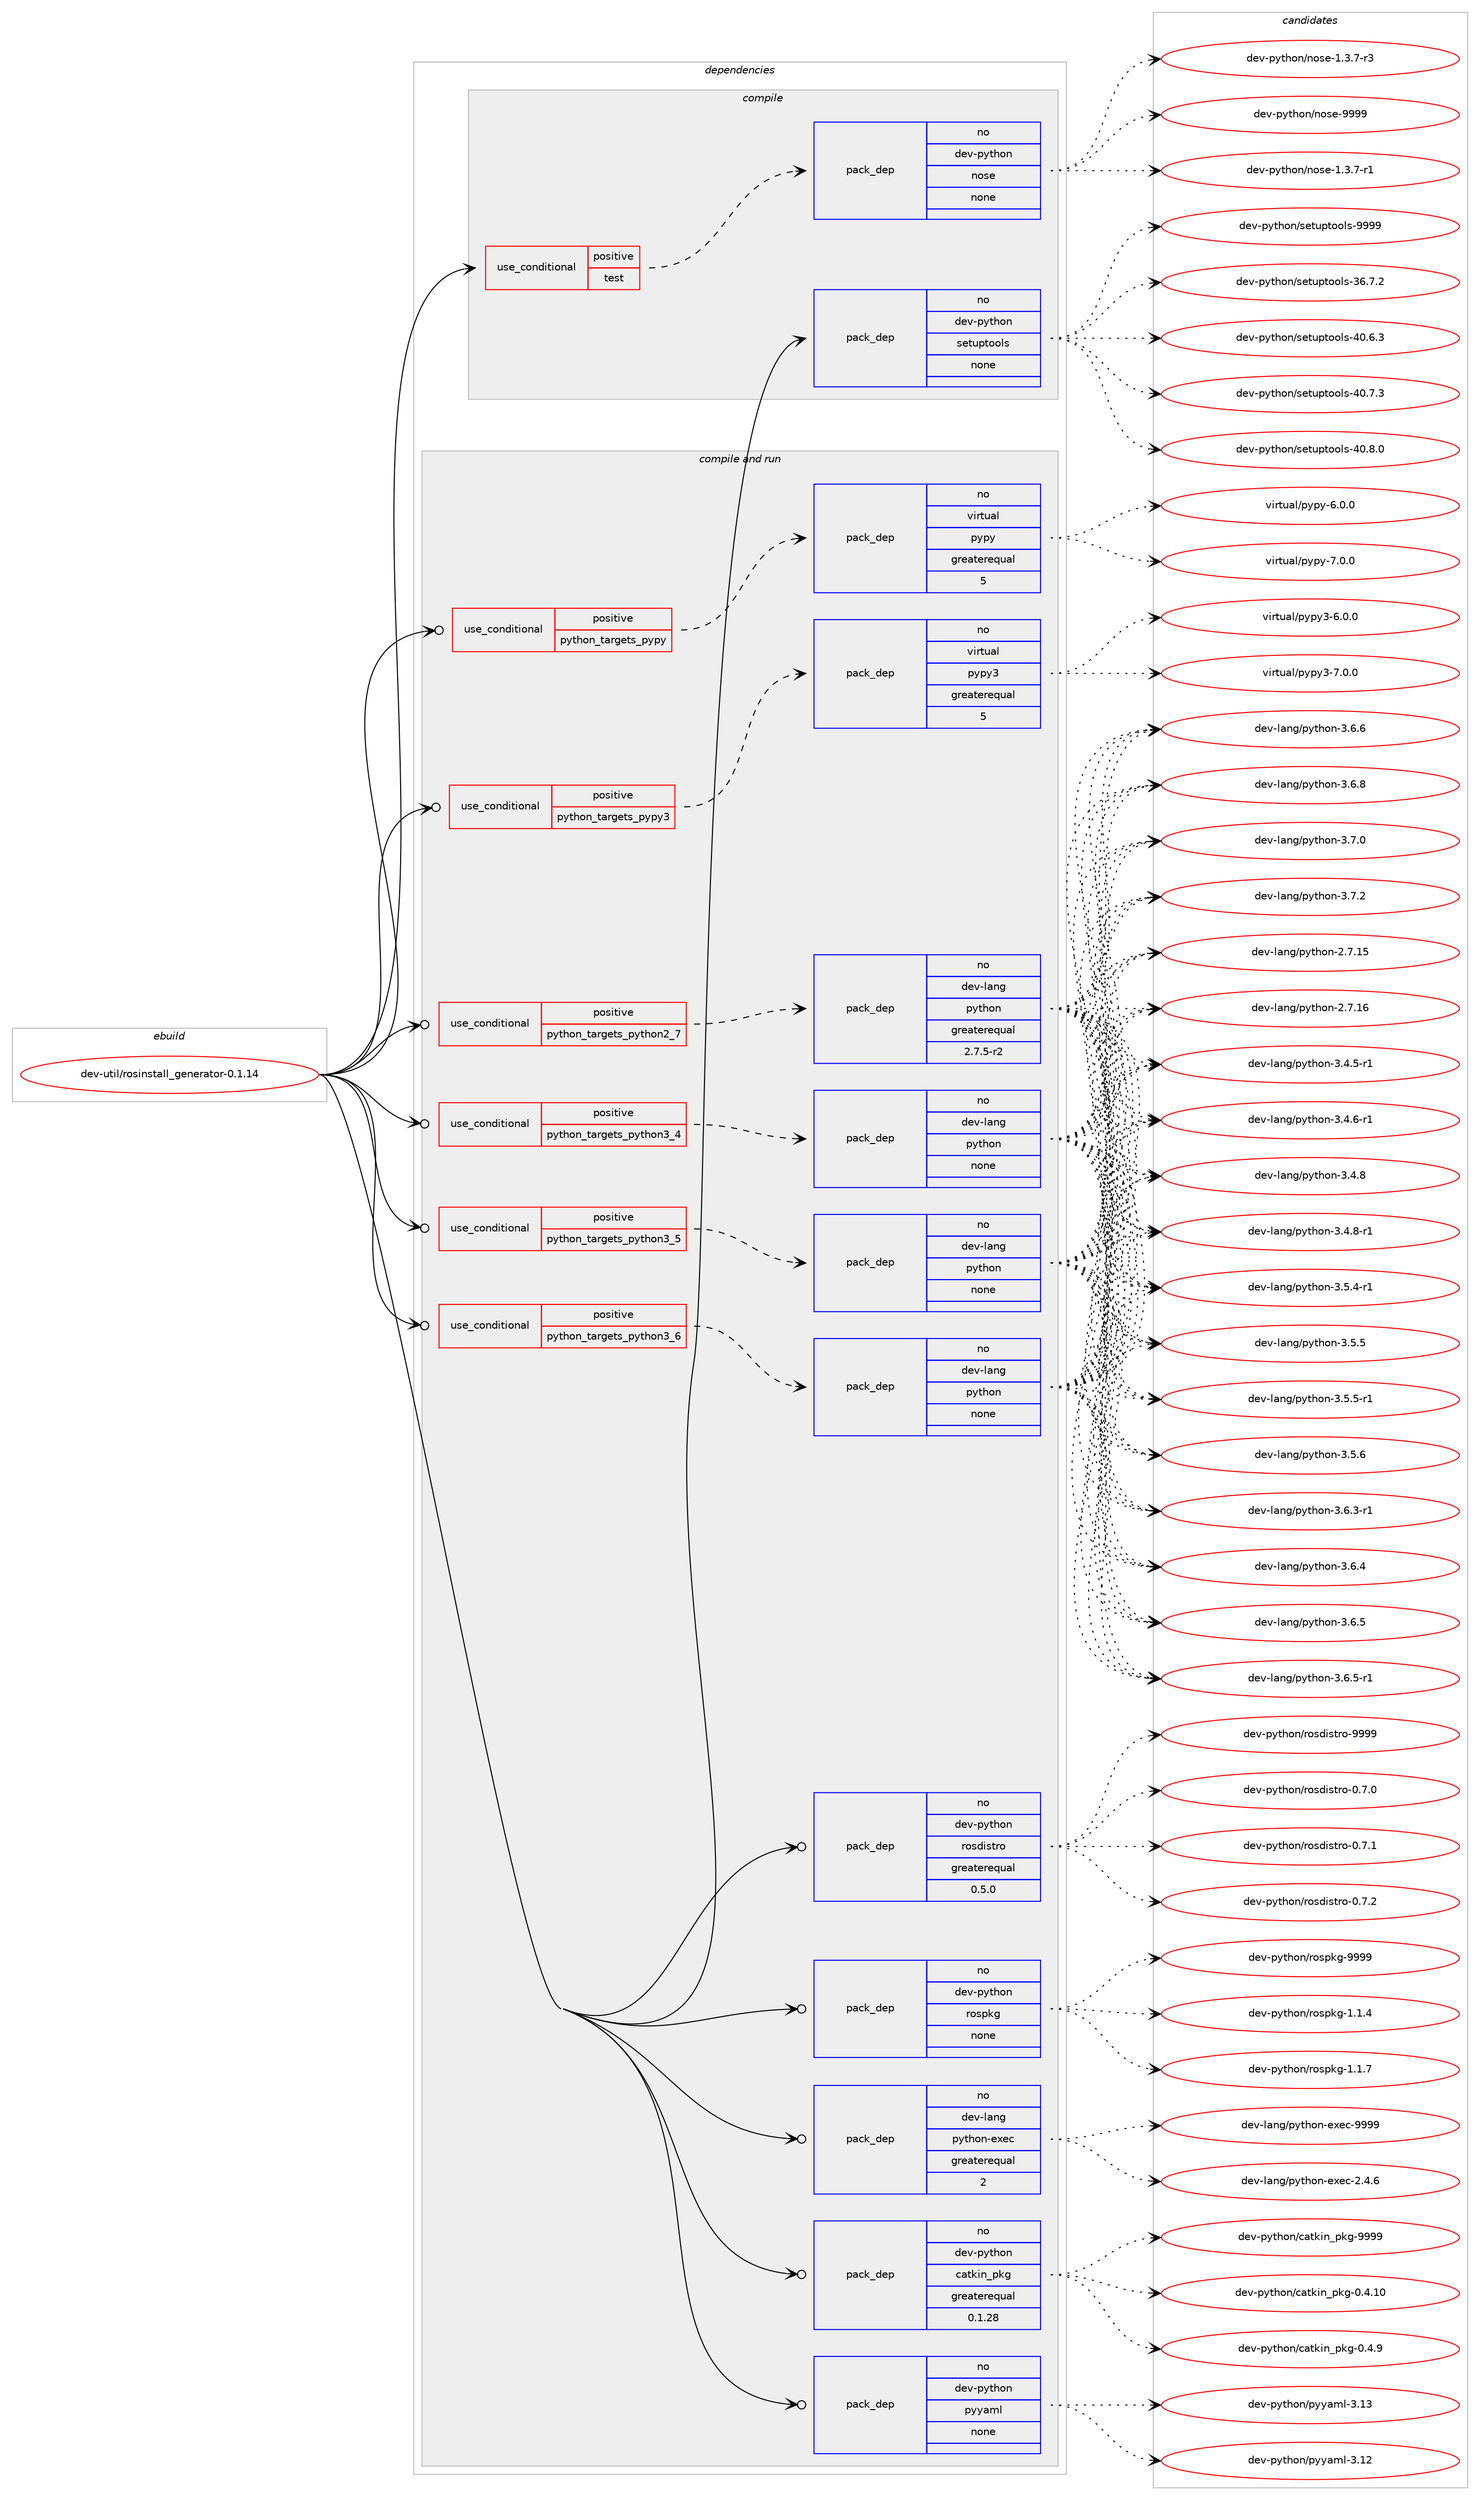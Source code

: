 digraph prolog {

# *************
# Graph options
# *************

newrank=true;
concentrate=true;
compound=true;
graph [rankdir=LR,fontname=Helvetica,fontsize=10,ranksep=1.5];#, ranksep=2.5, nodesep=0.2];
edge  [arrowhead=vee];
node  [fontname=Helvetica,fontsize=10];

# **********
# The ebuild
# **********

subgraph cluster_leftcol {
color=gray;
rank=same;
label=<<i>ebuild</i>>;
id [label="dev-util/rosinstall_generator-0.1.14", color=red, width=4, href="../dev-util/rosinstall_generator-0.1.14.svg"];
}

# ****************
# The dependencies
# ****************

subgraph cluster_midcol {
color=gray;
label=<<i>dependencies</i>>;
subgraph cluster_compile {
fillcolor="#eeeeee";
style=filled;
label=<<i>compile</i>>;
subgraph cond425002 {
dependency1548806 [label=<<TABLE BORDER="0" CELLBORDER="1" CELLSPACING="0" CELLPADDING="4"><TR><TD ROWSPAN="3" CELLPADDING="10">use_conditional</TD></TR><TR><TD>positive</TD></TR><TR><TD>test</TD></TR></TABLE>>, shape=none, color=red];
subgraph pack1100097 {
dependency1548807 [label=<<TABLE BORDER="0" CELLBORDER="1" CELLSPACING="0" CELLPADDING="4" WIDTH="220"><TR><TD ROWSPAN="6" CELLPADDING="30">pack_dep</TD></TR><TR><TD WIDTH="110">no</TD></TR><TR><TD>dev-python</TD></TR><TR><TD>nose</TD></TR><TR><TD>none</TD></TR><TR><TD></TD></TR></TABLE>>, shape=none, color=blue];
}
dependency1548806:e -> dependency1548807:w [weight=20,style="dashed",arrowhead="vee"];
}
id:e -> dependency1548806:w [weight=20,style="solid",arrowhead="vee"];
subgraph pack1100098 {
dependency1548808 [label=<<TABLE BORDER="0" CELLBORDER="1" CELLSPACING="0" CELLPADDING="4" WIDTH="220"><TR><TD ROWSPAN="6" CELLPADDING="30">pack_dep</TD></TR><TR><TD WIDTH="110">no</TD></TR><TR><TD>dev-python</TD></TR><TR><TD>setuptools</TD></TR><TR><TD>none</TD></TR><TR><TD></TD></TR></TABLE>>, shape=none, color=blue];
}
id:e -> dependency1548808:w [weight=20,style="solid",arrowhead="vee"];
}
subgraph cluster_compileandrun {
fillcolor="#eeeeee";
style=filled;
label=<<i>compile and run</i>>;
subgraph cond425003 {
dependency1548809 [label=<<TABLE BORDER="0" CELLBORDER="1" CELLSPACING="0" CELLPADDING="4"><TR><TD ROWSPAN="3" CELLPADDING="10">use_conditional</TD></TR><TR><TD>positive</TD></TR><TR><TD>python_targets_pypy</TD></TR></TABLE>>, shape=none, color=red];
subgraph pack1100099 {
dependency1548810 [label=<<TABLE BORDER="0" CELLBORDER="1" CELLSPACING="0" CELLPADDING="4" WIDTH="220"><TR><TD ROWSPAN="6" CELLPADDING="30">pack_dep</TD></TR><TR><TD WIDTH="110">no</TD></TR><TR><TD>virtual</TD></TR><TR><TD>pypy</TD></TR><TR><TD>greaterequal</TD></TR><TR><TD>5</TD></TR></TABLE>>, shape=none, color=blue];
}
dependency1548809:e -> dependency1548810:w [weight=20,style="dashed",arrowhead="vee"];
}
id:e -> dependency1548809:w [weight=20,style="solid",arrowhead="odotvee"];
subgraph cond425004 {
dependency1548811 [label=<<TABLE BORDER="0" CELLBORDER="1" CELLSPACING="0" CELLPADDING="4"><TR><TD ROWSPAN="3" CELLPADDING="10">use_conditional</TD></TR><TR><TD>positive</TD></TR><TR><TD>python_targets_pypy3</TD></TR></TABLE>>, shape=none, color=red];
subgraph pack1100100 {
dependency1548812 [label=<<TABLE BORDER="0" CELLBORDER="1" CELLSPACING="0" CELLPADDING="4" WIDTH="220"><TR><TD ROWSPAN="6" CELLPADDING="30">pack_dep</TD></TR><TR><TD WIDTH="110">no</TD></TR><TR><TD>virtual</TD></TR><TR><TD>pypy3</TD></TR><TR><TD>greaterequal</TD></TR><TR><TD>5</TD></TR></TABLE>>, shape=none, color=blue];
}
dependency1548811:e -> dependency1548812:w [weight=20,style="dashed",arrowhead="vee"];
}
id:e -> dependency1548811:w [weight=20,style="solid",arrowhead="odotvee"];
subgraph cond425005 {
dependency1548813 [label=<<TABLE BORDER="0" CELLBORDER="1" CELLSPACING="0" CELLPADDING="4"><TR><TD ROWSPAN="3" CELLPADDING="10">use_conditional</TD></TR><TR><TD>positive</TD></TR><TR><TD>python_targets_python2_7</TD></TR></TABLE>>, shape=none, color=red];
subgraph pack1100101 {
dependency1548814 [label=<<TABLE BORDER="0" CELLBORDER="1" CELLSPACING="0" CELLPADDING="4" WIDTH="220"><TR><TD ROWSPAN="6" CELLPADDING="30">pack_dep</TD></TR><TR><TD WIDTH="110">no</TD></TR><TR><TD>dev-lang</TD></TR><TR><TD>python</TD></TR><TR><TD>greaterequal</TD></TR><TR><TD>2.7.5-r2</TD></TR></TABLE>>, shape=none, color=blue];
}
dependency1548813:e -> dependency1548814:w [weight=20,style="dashed",arrowhead="vee"];
}
id:e -> dependency1548813:w [weight=20,style="solid",arrowhead="odotvee"];
subgraph cond425006 {
dependency1548815 [label=<<TABLE BORDER="0" CELLBORDER="1" CELLSPACING="0" CELLPADDING="4"><TR><TD ROWSPAN="3" CELLPADDING="10">use_conditional</TD></TR><TR><TD>positive</TD></TR><TR><TD>python_targets_python3_4</TD></TR></TABLE>>, shape=none, color=red];
subgraph pack1100102 {
dependency1548816 [label=<<TABLE BORDER="0" CELLBORDER="1" CELLSPACING="0" CELLPADDING="4" WIDTH="220"><TR><TD ROWSPAN="6" CELLPADDING="30">pack_dep</TD></TR><TR><TD WIDTH="110">no</TD></TR><TR><TD>dev-lang</TD></TR><TR><TD>python</TD></TR><TR><TD>none</TD></TR><TR><TD></TD></TR></TABLE>>, shape=none, color=blue];
}
dependency1548815:e -> dependency1548816:w [weight=20,style="dashed",arrowhead="vee"];
}
id:e -> dependency1548815:w [weight=20,style="solid",arrowhead="odotvee"];
subgraph cond425007 {
dependency1548817 [label=<<TABLE BORDER="0" CELLBORDER="1" CELLSPACING="0" CELLPADDING="4"><TR><TD ROWSPAN="3" CELLPADDING="10">use_conditional</TD></TR><TR><TD>positive</TD></TR><TR><TD>python_targets_python3_5</TD></TR></TABLE>>, shape=none, color=red];
subgraph pack1100103 {
dependency1548818 [label=<<TABLE BORDER="0" CELLBORDER="1" CELLSPACING="0" CELLPADDING="4" WIDTH="220"><TR><TD ROWSPAN="6" CELLPADDING="30">pack_dep</TD></TR><TR><TD WIDTH="110">no</TD></TR><TR><TD>dev-lang</TD></TR><TR><TD>python</TD></TR><TR><TD>none</TD></TR><TR><TD></TD></TR></TABLE>>, shape=none, color=blue];
}
dependency1548817:e -> dependency1548818:w [weight=20,style="dashed",arrowhead="vee"];
}
id:e -> dependency1548817:w [weight=20,style="solid",arrowhead="odotvee"];
subgraph cond425008 {
dependency1548819 [label=<<TABLE BORDER="0" CELLBORDER="1" CELLSPACING="0" CELLPADDING="4"><TR><TD ROWSPAN="3" CELLPADDING="10">use_conditional</TD></TR><TR><TD>positive</TD></TR><TR><TD>python_targets_python3_6</TD></TR></TABLE>>, shape=none, color=red];
subgraph pack1100104 {
dependency1548820 [label=<<TABLE BORDER="0" CELLBORDER="1" CELLSPACING="0" CELLPADDING="4" WIDTH="220"><TR><TD ROWSPAN="6" CELLPADDING="30">pack_dep</TD></TR><TR><TD WIDTH="110">no</TD></TR><TR><TD>dev-lang</TD></TR><TR><TD>python</TD></TR><TR><TD>none</TD></TR><TR><TD></TD></TR></TABLE>>, shape=none, color=blue];
}
dependency1548819:e -> dependency1548820:w [weight=20,style="dashed",arrowhead="vee"];
}
id:e -> dependency1548819:w [weight=20,style="solid",arrowhead="odotvee"];
subgraph pack1100105 {
dependency1548821 [label=<<TABLE BORDER="0" CELLBORDER="1" CELLSPACING="0" CELLPADDING="4" WIDTH="220"><TR><TD ROWSPAN="6" CELLPADDING="30">pack_dep</TD></TR><TR><TD WIDTH="110">no</TD></TR><TR><TD>dev-lang</TD></TR><TR><TD>python-exec</TD></TR><TR><TD>greaterequal</TD></TR><TR><TD>2</TD></TR></TABLE>>, shape=none, color=blue];
}
id:e -> dependency1548821:w [weight=20,style="solid",arrowhead="odotvee"];
subgraph pack1100106 {
dependency1548822 [label=<<TABLE BORDER="0" CELLBORDER="1" CELLSPACING="0" CELLPADDING="4" WIDTH="220"><TR><TD ROWSPAN="6" CELLPADDING="30">pack_dep</TD></TR><TR><TD WIDTH="110">no</TD></TR><TR><TD>dev-python</TD></TR><TR><TD>catkin_pkg</TD></TR><TR><TD>greaterequal</TD></TR><TR><TD>0.1.28</TD></TR></TABLE>>, shape=none, color=blue];
}
id:e -> dependency1548822:w [weight=20,style="solid",arrowhead="odotvee"];
subgraph pack1100107 {
dependency1548823 [label=<<TABLE BORDER="0" CELLBORDER="1" CELLSPACING="0" CELLPADDING="4" WIDTH="220"><TR><TD ROWSPAN="6" CELLPADDING="30">pack_dep</TD></TR><TR><TD WIDTH="110">no</TD></TR><TR><TD>dev-python</TD></TR><TR><TD>pyyaml</TD></TR><TR><TD>none</TD></TR><TR><TD></TD></TR></TABLE>>, shape=none, color=blue];
}
id:e -> dependency1548823:w [weight=20,style="solid",arrowhead="odotvee"];
subgraph pack1100108 {
dependency1548824 [label=<<TABLE BORDER="0" CELLBORDER="1" CELLSPACING="0" CELLPADDING="4" WIDTH="220"><TR><TD ROWSPAN="6" CELLPADDING="30">pack_dep</TD></TR><TR><TD WIDTH="110">no</TD></TR><TR><TD>dev-python</TD></TR><TR><TD>rosdistro</TD></TR><TR><TD>greaterequal</TD></TR><TR><TD>0.5.0</TD></TR></TABLE>>, shape=none, color=blue];
}
id:e -> dependency1548824:w [weight=20,style="solid",arrowhead="odotvee"];
subgraph pack1100109 {
dependency1548825 [label=<<TABLE BORDER="0" CELLBORDER="1" CELLSPACING="0" CELLPADDING="4" WIDTH="220"><TR><TD ROWSPAN="6" CELLPADDING="30">pack_dep</TD></TR><TR><TD WIDTH="110">no</TD></TR><TR><TD>dev-python</TD></TR><TR><TD>rospkg</TD></TR><TR><TD>none</TD></TR><TR><TD></TD></TR></TABLE>>, shape=none, color=blue];
}
id:e -> dependency1548825:w [weight=20,style="solid",arrowhead="odotvee"];
}
subgraph cluster_run {
fillcolor="#eeeeee";
style=filled;
label=<<i>run</i>>;
}
}

# **************
# The candidates
# **************

subgraph cluster_choices {
rank=same;
color=gray;
label=<<i>candidates</i>>;

subgraph choice1100097 {
color=black;
nodesep=1;
choice10010111845112121116104111110471101111151014549465146554511449 [label="dev-python/nose-1.3.7-r1", color=red, width=4,href="../dev-python/nose-1.3.7-r1.svg"];
choice10010111845112121116104111110471101111151014549465146554511451 [label="dev-python/nose-1.3.7-r3", color=red, width=4,href="../dev-python/nose-1.3.7-r3.svg"];
choice10010111845112121116104111110471101111151014557575757 [label="dev-python/nose-9999", color=red, width=4,href="../dev-python/nose-9999.svg"];
dependency1548807:e -> choice10010111845112121116104111110471101111151014549465146554511449:w [style=dotted,weight="100"];
dependency1548807:e -> choice10010111845112121116104111110471101111151014549465146554511451:w [style=dotted,weight="100"];
dependency1548807:e -> choice10010111845112121116104111110471101111151014557575757:w [style=dotted,weight="100"];
}
subgraph choice1100098 {
color=black;
nodesep=1;
choice100101118451121211161041111104711510111611711211611111110811545515446554650 [label="dev-python/setuptools-36.7.2", color=red, width=4,href="../dev-python/setuptools-36.7.2.svg"];
choice100101118451121211161041111104711510111611711211611111110811545524846544651 [label="dev-python/setuptools-40.6.3", color=red, width=4,href="../dev-python/setuptools-40.6.3.svg"];
choice100101118451121211161041111104711510111611711211611111110811545524846554651 [label="dev-python/setuptools-40.7.3", color=red, width=4,href="../dev-python/setuptools-40.7.3.svg"];
choice100101118451121211161041111104711510111611711211611111110811545524846564648 [label="dev-python/setuptools-40.8.0", color=red, width=4,href="../dev-python/setuptools-40.8.0.svg"];
choice10010111845112121116104111110471151011161171121161111111081154557575757 [label="dev-python/setuptools-9999", color=red, width=4,href="../dev-python/setuptools-9999.svg"];
dependency1548808:e -> choice100101118451121211161041111104711510111611711211611111110811545515446554650:w [style=dotted,weight="100"];
dependency1548808:e -> choice100101118451121211161041111104711510111611711211611111110811545524846544651:w [style=dotted,weight="100"];
dependency1548808:e -> choice100101118451121211161041111104711510111611711211611111110811545524846554651:w [style=dotted,weight="100"];
dependency1548808:e -> choice100101118451121211161041111104711510111611711211611111110811545524846564648:w [style=dotted,weight="100"];
dependency1548808:e -> choice10010111845112121116104111110471151011161171121161111111081154557575757:w [style=dotted,weight="100"];
}
subgraph choice1100099 {
color=black;
nodesep=1;
choice1181051141161179710847112121112121455446484648 [label="virtual/pypy-6.0.0", color=red, width=4,href="../virtual/pypy-6.0.0.svg"];
choice1181051141161179710847112121112121455546484648 [label="virtual/pypy-7.0.0", color=red, width=4,href="../virtual/pypy-7.0.0.svg"];
dependency1548810:e -> choice1181051141161179710847112121112121455446484648:w [style=dotted,weight="100"];
dependency1548810:e -> choice1181051141161179710847112121112121455546484648:w [style=dotted,weight="100"];
}
subgraph choice1100100 {
color=black;
nodesep=1;
choice118105114116117971084711212111212151455446484648 [label="virtual/pypy3-6.0.0", color=red, width=4,href="../virtual/pypy3-6.0.0.svg"];
choice118105114116117971084711212111212151455546484648 [label="virtual/pypy3-7.0.0", color=red, width=4,href="../virtual/pypy3-7.0.0.svg"];
dependency1548812:e -> choice118105114116117971084711212111212151455446484648:w [style=dotted,weight="100"];
dependency1548812:e -> choice118105114116117971084711212111212151455546484648:w [style=dotted,weight="100"];
}
subgraph choice1100101 {
color=black;
nodesep=1;
choice10010111845108971101034711212111610411111045504655464953 [label="dev-lang/python-2.7.15", color=red, width=4,href="../dev-lang/python-2.7.15.svg"];
choice10010111845108971101034711212111610411111045504655464954 [label="dev-lang/python-2.7.16", color=red, width=4,href="../dev-lang/python-2.7.16.svg"];
choice1001011184510897110103471121211161041111104551465246534511449 [label="dev-lang/python-3.4.5-r1", color=red, width=4,href="../dev-lang/python-3.4.5-r1.svg"];
choice1001011184510897110103471121211161041111104551465246544511449 [label="dev-lang/python-3.4.6-r1", color=red, width=4,href="../dev-lang/python-3.4.6-r1.svg"];
choice100101118451089711010347112121116104111110455146524656 [label="dev-lang/python-3.4.8", color=red, width=4,href="../dev-lang/python-3.4.8.svg"];
choice1001011184510897110103471121211161041111104551465246564511449 [label="dev-lang/python-3.4.8-r1", color=red, width=4,href="../dev-lang/python-3.4.8-r1.svg"];
choice1001011184510897110103471121211161041111104551465346524511449 [label="dev-lang/python-3.5.4-r1", color=red, width=4,href="../dev-lang/python-3.5.4-r1.svg"];
choice100101118451089711010347112121116104111110455146534653 [label="dev-lang/python-3.5.5", color=red, width=4,href="../dev-lang/python-3.5.5.svg"];
choice1001011184510897110103471121211161041111104551465346534511449 [label="dev-lang/python-3.5.5-r1", color=red, width=4,href="../dev-lang/python-3.5.5-r1.svg"];
choice100101118451089711010347112121116104111110455146534654 [label="dev-lang/python-3.5.6", color=red, width=4,href="../dev-lang/python-3.5.6.svg"];
choice1001011184510897110103471121211161041111104551465446514511449 [label="dev-lang/python-3.6.3-r1", color=red, width=4,href="../dev-lang/python-3.6.3-r1.svg"];
choice100101118451089711010347112121116104111110455146544652 [label="dev-lang/python-3.6.4", color=red, width=4,href="../dev-lang/python-3.6.4.svg"];
choice100101118451089711010347112121116104111110455146544653 [label="dev-lang/python-3.6.5", color=red, width=4,href="../dev-lang/python-3.6.5.svg"];
choice1001011184510897110103471121211161041111104551465446534511449 [label="dev-lang/python-3.6.5-r1", color=red, width=4,href="../dev-lang/python-3.6.5-r1.svg"];
choice100101118451089711010347112121116104111110455146544654 [label="dev-lang/python-3.6.6", color=red, width=4,href="../dev-lang/python-3.6.6.svg"];
choice100101118451089711010347112121116104111110455146544656 [label="dev-lang/python-3.6.8", color=red, width=4,href="../dev-lang/python-3.6.8.svg"];
choice100101118451089711010347112121116104111110455146554648 [label="dev-lang/python-3.7.0", color=red, width=4,href="../dev-lang/python-3.7.0.svg"];
choice100101118451089711010347112121116104111110455146554650 [label="dev-lang/python-3.7.2", color=red, width=4,href="../dev-lang/python-3.7.2.svg"];
dependency1548814:e -> choice10010111845108971101034711212111610411111045504655464953:w [style=dotted,weight="100"];
dependency1548814:e -> choice10010111845108971101034711212111610411111045504655464954:w [style=dotted,weight="100"];
dependency1548814:e -> choice1001011184510897110103471121211161041111104551465246534511449:w [style=dotted,weight="100"];
dependency1548814:e -> choice1001011184510897110103471121211161041111104551465246544511449:w [style=dotted,weight="100"];
dependency1548814:e -> choice100101118451089711010347112121116104111110455146524656:w [style=dotted,weight="100"];
dependency1548814:e -> choice1001011184510897110103471121211161041111104551465246564511449:w [style=dotted,weight="100"];
dependency1548814:e -> choice1001011184510897110103471121211161041111104551465346524511449:w [style=dotted,weight="100"];
dependency1548814:e -> choice100101118451089711010347112121116104111110455146534653:w [style=dotted,weight="100"];
dependency1548814:e -> choice1001011184510897110103471121211161041111104551465346534511449:w [style=dotted,weight="100"];
dependency1548814:e -> choice100101118451089711010347112121116104111110455146534654:w [style=dotted,weight="100"];
dependency1548814:e -> choice1001011184510897110103471121211161041111104551465446514511449:w [style=dotted,weight="100"];
dependency1548814:e -> choice100101118451089711010347112121116104111110455146544652:w [style=dotted,weight="100"];
dependency1548814:e -> choice100101118451089711010347112121116104111110455146544653:w [style=dotted,weight="100"];
dependency1548814:e -> choice1001011184510897110103471121211161041111104551465446534511449:w [style=dotted,weight="100"];
dependency1548814:e -> choice100101118451089711010347112121116104111110455146544654:w [style=dotted,weight="100"];
dependency1548814:e -> choice100101118451089711010347112121116104111110455146544656:w [style=dotted,weight="100"];
dependency1548814:e -> choice100101118451089711010347112121116104111110455146554648:w [style=dotted,weight="100"];
dependency1548814:e -> choice100101118451089711010347112121116104111110455146554650:w [style=dotted,weight="100"];
}
subgraph choice1100102 {
color=black;
nodesep=1;
choice10010111845108971101034711212111610411111045504655464953 [label="dev-lang/python-2.7.15", color=red, width=4,href="../dev-lang/python-2.7.15.svg"];
choice10010111845108971101034711212111610411111045504655464954 [label="dev-lang/python-2.7.16", color=red, width=4,href="../dev-lang/python-2.7.16.svg"];
choice1001011184510897110103471121211161041111104551465246534511449 [label="dev-lang/python-3.4.5-r1", color=red, width=4,href="../dev-lang/python-3.4.5-r1.svg"];
choice1001011184510897110103471121211161041111104551465246544511449 [label="dev-lang/python-3.4.6-r1", color=red, width=4,href="../dev-lang/python-3.4.6-r1.svg"];
choice100101118451089711010347112121116104111110455146524656 [label="dev-lang/python-3.4.8", color=red, width=4,href="../dev-lang/python-3.4.8.svg"];
choice1001011184510897110103471121211161041111104551465246564511449 [label="dev-lang/python-3.4.8-r1", color=red, width=4,href="../dev-lang/python-3.4.8-r1.svg"];
choice1001011184510897110103471121211161041111104551465346524511449 [label="dev-lang/python-3.5.4-r1", color=red, width=4,href="../dev-lang/python-3.5.4-r1.svg"];
choice100101118451089711010347112121116104111110455146534653 [label="dev-lang/python-3.5.5", color=red, width=4,href="../dev-lang/python-3.5.5.svg"];
choice1001011184510897110103471121211161041111104551465346534511449 [label="dev-lang/python-3.5.5-r1", color=red, width=4,href="../dev-lang/python-3.5.5-r1.svg"];
choice100101118451089711010347112121116104111110455146534654 [label="dev-lang/python-3.5.6", color=red, width=4,href="../dev-lang/python-3.5.6.svg"];
choice1001011184510897110103471121211161041111104551465446514511449 [label="dev-lang/python-3.6.3-r1", color=red, width=4,href="../dev-lang/python-3.6.3-r1.svg"];
choice100101118451089711010347112121116104111110455146544652 [label="dev-lang/python-3.6.4", color=red, width=4,href="../dev-lang/python-3.6.4.svg"];
choice100101118451089711010347112121116104111110455146544653 [label="dev-lang/python-3.6.5", color=red, width=4,href="../dev-lang/python-3.6.5.svg"];
choice1001011184510897110103471121211161041111104551465446534511449 [label="dev-lang/python-3.6.5-r1", color=red, width=4,href="../dev-lang/python-3.6.5-r1.svg"];
choice100101118451089711010347112121116104111110455146544654 [label="dev-lang/python-3.6.6", color=red, width=4,href="../dev-lang/python-3.6.6.svg"];
choice100101118451089711010347112121116104111110455146544656 [label="dev-lang/python-3.6.8", color=red, width=4,href="../dev-lang/python-3.6.8.svg"];
choice100101118451089711010347112121116104111110455146554648 [label="dev-lang/python-3.7.0", color=red, width=4,href="../dev-lang/python-3.7.0.svg"];
choice100101118451089711010347112121116104111110455146554650 [label="dev-lang/python-3.7.2", color=red, width=4,href="../dev-lang/python-3.7.2.svg"];
dependency1548816:e -> choice10010111845108971101034711212111610411111045504655464953:w [style=dotted,weight="100"];
dependency1548816:e -> choice10010111845108971101034711212111610411111045504655464954:w [style=dotted,weight="100"];
dependency1548816:e -> choice1001011184510897110103471121211161041111104551465246534511449:w [style=dotted,weight="100"];
dependency1548816:e -> choice1001011184510897110103471121211161041111104551465246544511449:w [style=dotted,weight="100"];
dependency1548816:e -> choice100101118451089711010347112121116104111110455146524656:w [style=dotted,weight="100"];
dependency1548816:e -> choice1001011184510897110103471121211161041111104551465246564511449:w [style=dotted,weight="100"];
dependency1548816:e -> choice1001011184510897110103471121211161041111104551465346524511449:w [style=dotted,weight="100"];
dependency1548816:e -> choice100101118451089711010347112121116104111110455146534653:w [style=dotted,weight="100"];
dependency1548816:e -> choice1001011184510897110103471121211161041111104551465346534511449:w [style=dotted,weight="100"];
dependency1548816:e -> choice100101118451089711010347112121116104111110455146534654:w [style=dotted,weight="100"];
dependency1548816:e -> choice1001011184510897110103471121211161041111104551465446514511449:w [style=dotted,weight="100"];
dependency1548816:e -> choice100101118451089711010347112121116104111110455146544652:w [style=dotted,weight="100"];
dependency1548816:e -> choice100101118451089711010347112121116104111110455146544653:w [style=dotted,weight="100"];
dependency1548816:e -> choice1001011184510897110103471121211161041111104551465446534511449:w [style=dotted,weight="100"];
dependency1548816:e -> choice100101118451089711010347112121116104111110455146544654:w [style=dotted,weight="100"];
dependency1548816:e -> choice100101118451089711010347112121116104111110455146544656:w [style=dotted,weight="100"];
dependency1548816:e -> choice100101118451089711010347112121116104111110455146554648:w [style=dotted,weight="100"];
dependency1548816:e -> choice100101118451089711010347112121116104111110455146554650:w [style=dotted,weight="100"];
}
subgraph choice1100103 {
color=black;
nodesep=1;
choice10010111845108971101034711212111610411111045504655464953 [label="dev-lang/python-2.7.15", color=red, width=4,href="../dev-lang/python-2.7.15.svg"];
choice10010111845108971101034711212111610411111045504655464954 [label="dev-lang/python-2.7.16", color=red, width=4,href="../dev-lang/python-2.7.16.svg"];
choice1001011184510897110103471121211161041111104551465246534511449 [label="dev-lang/python-3.4.5-r1", color=red, width=4,href="../dev-lang/python-3.4.5-r1.svg"];
choice1001011184510897110103471121211161041111104551465246544511449 [label="dev-lang/python-3.4.6-r1", color=red, width=4,href="../dev-lang/python-3.4.6-r1.svg"];
choice100101118451089711010347112121116104111110455146524656 [label="dev-lang/python-3.4.8", color=red, width=4,href="../dev-lang/python-3.4.8.svg"];
choice1001011184510897110103471121211161041111104551465246564511449 [label="dev-lang/python-3.4.8-r1", color=red, width=4,href="../dev-lang/python-3.4.8-r1.svg"];
choice1001011184510897110103471121211161041111104551465346524511449 [label="dev-lang/python-3.5.4-r1", color=red, width=4,href="../dev-lang/python-3.5.4-r1.svg"];
choice100101118451089711010347112121116104111110455146534653 [label="dev-lang/python-3.5.5", color=red, width=4,href="../dev-lang/python-3.5.5.svg"];
choice1001011184510897110103471121211161041111104551465346534511449 [label="dev-lang/python-3.5.5-r1", color=red, width=4,href="../dev-lang/python-3.5.5-r1.svg"];
choice100101118451089711010347112121116104111110455146534654 [label="dev-lang/python-3.5.6", color=red, width=4,href="../dev-lang/python-3.5.6.svg"];
choice1001011184510897110103471121211161041111104551465446514511449 [label="dev-lang/python-3.6.3-r1", color=red, width=4,href="../dev-lang/python-3.6.3-r1.svg"];
choice100101118451089711010347112121116104111110455146544652 [label="dev-lang/python-3.6.4", color=red, width=4,href="../dev-lang/python-3.6.4.svg"];
choice100101118451089711010347112121116104111110455146544653 [label="dev-lang/python-3.6.5", color=red, width=4,href="../dev-lang/python-3.6.5.svg"];
choice1001011184510897110103471121211161041111104551465446534511449 [label="dev-lang/python-3.6.5-r1", color=red, width=4,href="../dev-lang/python-3.6.5-r1.svg"];
choice100101118451089711010347112121116104111110455146544654 [label="dev-lang/python-3.6.6", color=red, width=4,href="../dev-lang/python-3.6.6.svg"];
choice100101118451089711010347112121116104111110455146544656 [label="dev-lang/python-3.6.8", color=red, width=4,href="../dev-lang/python-3.6.8.svg"];
choice100101118451089711010347112121116104111110455146554648 [label="dev-lang/python-3.7.0", color=red, width=4,href="../dev-lang/python-3.7.0.svg"];
choice100101118451089711010347112121116104111110455146554650 [label="dev-lang/python-3.7.2", color=red, width=4,href="../dev-lang/python-3.7.2.svg"];
dependency1548818:e -> choice10010111845108971101034711212111610411111045504655464953:w [style=dotted,weight="100"];
dependency1548818:e -> choice10010111845108971101034711212111610411111045504655464954:w [style=dotted,weight="100"];
dependency1548818:e -> choice1001011184510897110103471121211161041111104551465246534511449:w [style=dotted,weight="100"];
dependency1548818:e -> choice1001011184510897110103471121211161041111104551465246544511449:w [style=dotted,weight="100"];
dependency1548818:e -> choice100101118451089711010347112121116104111110455146524656:w [style=dotted,weight="100"];
dependency1548818:e -> choice1001011184510897110103471121211161041111104551465246564511449:w [style=dotted,weight="100"];
dependency1548818:e -> choice1001011184510897110103471121211161041111104551465346524511449:w [style=dotted,weight="100"];
dependency1548818:e -> choice100101118451089711010347112121116104111110455146534653:w [style=dotted,weight="100"];
dependency1548818:e -> choice1001011184510897110103471121211161041111104551465346534511449:w [style=dotted,weight="100"];
dependency1548818:e -> choice100101118451089711010347112121116104111110455146534654:w [style=dotted,weight="100"];
dependency1548818:e -> choice1001011184510897110103471121211161041111104551465446514511449:w [style=dotted,weight="100"];
dependency1548818:e -> choice100101118451089711010347112121116104111110455146544652:w [style=dotted,weight="100"];
dependency1548818:e -> choice100101118451089711010347112121116104111110455146544653:w [style=dotted,weight="100"];
dependency1548818:e -> choice1001011184510897110103471121211161041111104551465446534511449:w [style=dotted,weight="100"];
dependency1548818:e -> choice100101118451089711010347112121116104111110455146544654:w [style=dotted,weight="100"];
dependency1548818:e -> choice100101118451089711010347112121116104111110455146544656:w [style=dotted,weight="100"];
dependency1548818:e -> choice100101118451089711010347112121116104111110455146554648:w [style=dotted,weight="100"];
dependency1548818:e -> choice100101118451089711010347112121116104111110455146554650:w [style=dotted,weight="100"];
}
subgraph choice1100104 {
color=black;
nodesep=1;
choice10010111845108971101034711212111610411111045504655464953 [label="dev-lang/python-2.7.15", color=red, width=4,href="../dev-lang/python-2.7.15.svg"];
choice10010111845108971101034711212111610411111045504655464954 [label="dev-lang/python-2.7.16", color=red, width=4,href="../dev-lang/python-2.7.16.svg"];
choice1001011184510897110103471121211161041111104551465246534511449 [label="dev-lang/python-3.4.5-r1", color=red, width=4,href="../dev-lang/python-3.4.5-r1.svg"];
choice1001011184510897110103471121211161041111104551465246544511449 [label="dev-lang/python-3.4.6-r1", color=red, width=4,href="../dev-lang/python-3.4.6-r1.svg"];
choice100101118451089711010347112121116104111110455146524656 [label="dev-lang/python-3.4.8", color=red, width=4,href="../dev-lang/python-3.4.8.svg"];
choice1001011184510897110103471121211161041111104551465246564511449 [label="dev-lang/python-3.4.8-r1", color=red, width=4,href="../dev-lang/python-3.4.8-r1.svg"];
choice1001011184510897110103471121211161041111104551465346524511449 [label="dev-lang/python-3.5.4-r1", color=red, width=4,href="../dev-lang/python-3.5.4-r1.svg"];
choice100101118451089711010347112121116104111110455146534653 [label="dev-lang/python-3.5.5", color=red, width=4,href="../dev-lang/python-3.5.5.svg"];
choice1001011184510897110103471121211161041111104551465346534511449 [label="dev-lang/python-3.5.5-r1", color=red, width=4,href="../dev-lang/python-3.5.5-r1.svg"];
choice100101118451089711010347112121116104111110455146534654 [label="dev-lang/python-3.5.6", color=red, width=4,href="../dev-lang/python-3.5.6.svg"];
choice1001011184510897110103471121211161041111104551465446514511449 [label="dev-lang/python-3.6.3-r1", color=red, width=4,href="../dev-lang/python-3.6.3-r1.svg"];
choice100101118451089711010347112121116104111110455146544652 [label="dev-lang/python-3.6.4", color=red, width=4,href="../dev-lang/python-3.6.4.svg"];
choice100101118451089711010347112121116104111110455146544653 [label="dev-lang/python-3.6.5", color=red, width=4,href="../dev-lang/python-3.6.5.svg"];
choice1001011184510897110103471121211161041111104551465446534511449 [label="dev-lang/python-3.6.5-r1", color=red, width=4,href="../dev-lang/python-3.6.5-r1.svg"];
choice100101118451089711010347112121116104111110455146544654 [label="dev-lang/python-3.6.6", color=red, width=4,href="../dev-lang/python-3.6.6.svg"];
choice100101118451089711010347112121116104111110455146544656 [label="dev-lang/python-3.6.8", color=red, width=4,href="../dev-lang/python-3.6.8.svg"];
choice100101118451089711010347112121116104111110455146554648 [label="dev-lang/python-3.7.0", color=red, width=4,href="../dev-lang/python-3.7.0.svg"];
choice100101118451089711010347112121116104111110455146554650 [label="dev-lang/python-3.7.2", color=red, width=4,href="../dev-lang/python-3.7.2.svg"];
dependency1548820:e -> choice10010111845108971101034711212111610411111045504655464953:w [style=dotted,weight="100"];
dependency1548820:e -> choice10010111845108971101034711212111610411111045504655464954:w [style=dotted,weight="100"];
dependency1548820:e -> choice1001011184510897110103471121211161041111104551465246534511449:w [style=dotted,weight="100"];
dependency1548820:e -> choice1001011184510897110103471121211161041111104551465246544511449:w [style=dotted,weight="100"];
dependency1548820:e -> choice100101118451089711010347112121116104111110455146524656:w [style=dotted,weight="100"];
dependency1548820:e -> choice1001011184510897110103471121211161041111104551465246564511449:w [style=dotted,weight="100"];
dependency1548820:e -> choice1001011184510897110103471121211161041111104551465346524511449:w [style=dotted,weight="100"];
dependency1548820:e -> choice100101118451089711010347112121116104111110455146534653:w [style=dotted,weight="100"];
dependency1548820:e -> choice1001011184510897110103471121211161041111104551465346534511449:w [style=dotted,weight="100"];
dependency1548820:e -> choice100101118451089711010347112121116104111110455146534654:w [style=dotted,weight="100"];
dependency1548820:e -> choice1001011184510897110103471121211161041111104551465446514511449:w [style=dotted,weight="100"];
dependency1548820:e -> choice100101118451089711010347112121116104111110455146544652:w [style=dotted,weight="100"];
dependency1548820:e -> choice100101118451089711010347112121116104111110455146544653:w [style=dotted,weight="100"];
dependency1548820:e -> choice1001011184510897110103471121211161041111104551465446534511449:w [style=dotted,weight="100"];
dependency1548820:e -> choice100101118451089711010347112121116104111110455146544654:w [style=dotted,weight="100"];
dependency1548820:e -> choice100101118451089711010347112121116104111110455146544656:w [style=dotted,weight="100"];
dependency1548820:e -> choice100101118451089711010347112121116104111110455146554648:w [style=dotted,weight="100"];
dependency1548820:e -> choice100101118451089711010347112121116104111110455146554650:w [style=dotted,weight="100"];
}
subgraph choice1100105 {
color=black;
nodesep=1;
choice1001011184510897110103471121211161041111104510112010199455046524654 [label="dev-lang/python-exec-2.4.6", color=red, width=4,href="../dev-lang/python-exec-2.4.6.svg"];
choice10010111845108971101034711212111610411111045101120101994557575757 [label="dev-lang/python-exec-9999", color=red, width=4,href="../dev-lang/python-exec-9999.svg"];
dependency1548821:e -> choice1001011184510897110103471121211161041111104510112010199455046524654:w [style=dotted,weight="100"];
dependency1548821:e -> choice10010111845108971101034711212111610411111045101120101994557575757:w [style=dotted,weight="100"];
}
subgraph choice1100106 {
color=black;
nodesep=1;
choice100101118451121211161041111104799971161071051109511210710345484652464948 [label="dev-python/catkin_pkg-0.4.10", color=red, width=4,href="../dev-python/catkin_pkg-0.4.10.svg"];
choice1001011184511212111610411111047999711610710511095112107103454846524657 [label="dev-python/catkin_pkg-0.4.9", color=red, width=4,href="../dev-python/catkin_pkg-0.4.9.svg"];
choice10010111845112121116104111110479997116107105110951121071034557575757 [label="dev-python/catkin_pkg-9999", color=red, width=4,href="../dev-python/catkin_pkg-9999.svg"];
dependency1548822:e -> choice100101118451121211161041111104799971161071051109511210710345484652464948:w [style=dotted,weight="100"];
dependency1548822:e -> choice1001011184511212111610411111047999711610710511095112107103454846524657:w [style=dotted,weight="100"];
dependency1548822:e -> choice10010111845112121116104111110479997116107105110951121071034557575757:w [style=dotted,weight="100"];
}
subgraph choice1100107 {
color=black;
nodesep=1;
choice1001011184511212111610411111047112121121971091084551464950 [label="dev-python/pyyaml-3.12", color=red, width=4,href="../dev-python/pyyaml-3.12.svg"];
choice1001011184511212111610411111047112121121971091084551464951 [label="dev-python/pyyaml-3.13", color=red, width=4,href="../dev-python/pyyaml-3.13.svg"];
dependency1548823:e -> choice1001011184511212111610411111047112121121971091084551464950:w [style=dotted,weight="100"];
dependency1548823:e -> choice1001011184511212111610411111047112121121971091084551464951:w [style=dotted,weight="100"];
}
subgraph choice1100108 {
color=black;
nodesep=1;
choice1001011184511212111610411111047114111115100105115116114111454846554648 [label="dev-python/rosdistro-0.7.0", color=red, width=4,href="../dev-python/rosdistro-0.7.0.svg"];
choice1001011184511212111610411111047114111115100105115116114111454846554649 [label="dev-python/rosdistro-0.7.1", color=red, width=4,href="../dev-python/rosdistro-0.7.1.svg"];
choice1001011184511212111610411111047114111115100105115116114111454846554650 [label="dev-python/rosdistro-0.7.2", color=red, width=4,href="../dev-python/rosdistro-0.7.2.svg"];
choice10010111845112121116104111110471141111151001051151161141114557575757 [label="dev-python/rosdistro-9999", color=red, width=4,href="../dev-python/rosdistro-9999.svg"];
dependency1548824:e -> choice1001011184511212111610411111047114111115100105115116114111454846554648:w [style=dotted,weight="100"];
dependency1548824:e -> choice1001011184511212111610411111047114111115100105115116114111454846554649:w [style=dotted,weight="100"];
dependency1548824:e -> choice1001011184511212111610411111047114111115100105115116114111454846554650:w [style=dotted,weight="100"];
dependency1548824:e -> choice10010111845112121116104111110471141111151001051151161141114557575757:w [style=dotted,weight="100"];
}
subgraph choice1100109 {
color=black;
nodesep=1;
choice1001011184511212111610411111047114111115112107103454946494652 [label="dev-python/rospkg-1.1.4", color=red, width=4,href="../dev-python/rospkg-1.1.4.svg"];
choice1001011184511212111610411111047114111115112107103454946494655 [label="dev-python/rospkg-1.1.7", color=red, width=4,href="../dev-python/rospkg-1.1.7.svg"];
choice10010111845112121116104111110471141111151121071034557575757 [label="dev-python/rospkg-9999", color=red, width=4,href="../dev-python/rospkg-9999.svg"];
dependency1548825:e -> choice1001011184511212111610411111047114111115112107103454946494652:w [style=dotted,weight="100"];
dependency1548825:e -> choice1001011184511212111610411111047114111115112107103454946494655:w [style=dotted,weight="100"];
dependency1548825:e -> choice10010111845112121116104111110471141111151121071034557575757:w [style=dotted,weight="100"];
}
}

}
